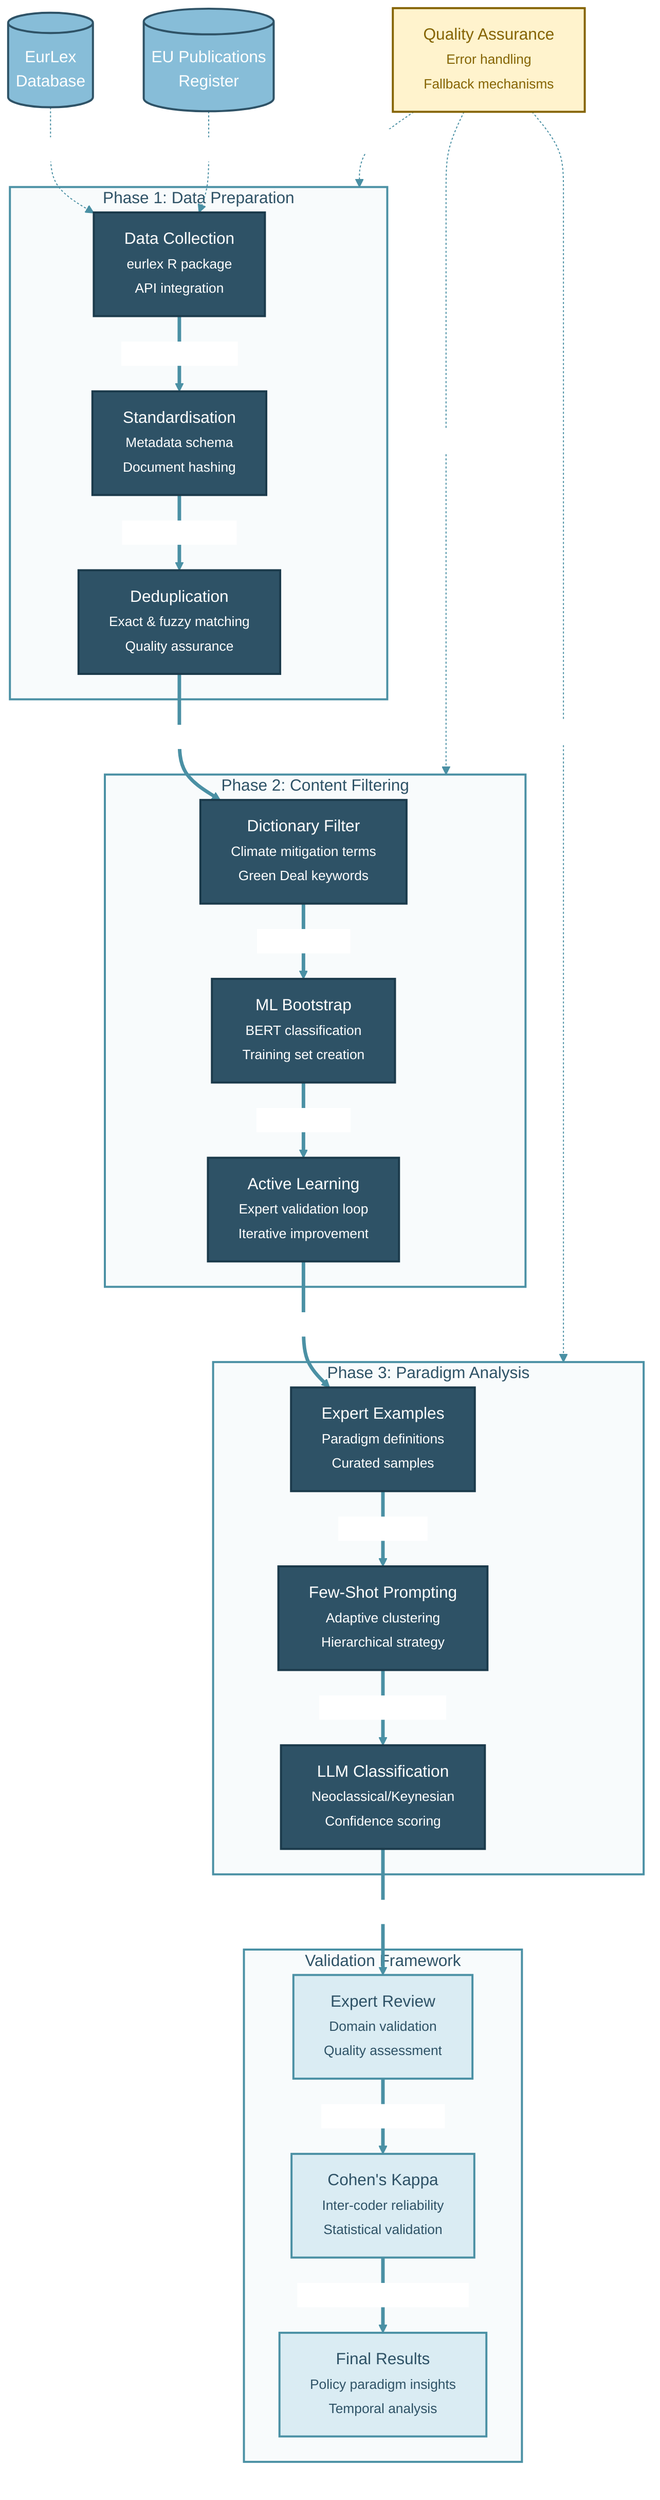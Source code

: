 %%{init: {
    'theme': 'base',
    'themeVariables': {
        'primaryColor': '#2E5266',
        'primaryTextColor': '#ffffff',
        'primaryBorderColor': '#1B3A4B',
        'lineColor': '#4A90A4',
        'secondaryColor': '#87BDD8',
        'tertiaryColor': '#DAECF3',
        'background': '#ffffff',
        'mainBkg': '#2E5266',
        'secondBkg': '#87BDD8',
        'tertiaryBkg': '#DAECF3',
        'clusterBkg': '#F8FBFC',
        'clusterBorder': '#4A90A4',
        'edgeLabelBackground': '#ffffff'
    }
}}%%

flowchart TD
    %% Data Sources
    EurLex[("EurLex<br/>Database")]
    EuPubs[("EU Publications<br/>Register")]
    
    %% Phase 1: Data Collection & Preparation
    subgraph Phase1["Phase 1: Data Preparation"]
        direction TB
        Collection["Data Collection<br/><small>eurlex R package<br/>API integration</small>"]
        Standard["Standardisation<br/><small>Metadata schema<br/>Document hashing</small>"]
        Dedup["Deduplication<br/><small>Exact & fuzzy matching<br/>Quality assurance</small>"]
    end
    
    %% Phase 2: Content Filtering
    subgraph Phase2["Phase 2: Content Filtering"]
        direction TB
        DictFilter["Dictionary Filter<br/><small>Climate mitigation terms<br/>Green Deal keywords</small>"]
        MLBootstrap["ML Bootstrap<br/><small>BERT classification<br/>Training set creation</small>"]
        ActiveLearn["Active Learning<br/><small>Expert validation loop<br/>Iterative improvement</small>"]
    end
    
    %% Phase 3: Paradigm Classification
    subgraph Phase3["Phase 3: Paradigm Analysis"]
        direction TB
        ExpertEx["Expert Examples<br/><small>Paradigm definitions<br/>Curated samples</small>"]
        FewShot["Few-Shot Prompting<br/><small>Adaptive clustering<br/>Hierarchical strategy</small>"]
        LLMAnalysis["LLM Classification<br/><small>Neoclassical/Keynesian<br/>Confidence scoring</small>"]
    end
    
    %% Validation Layer
    subgraph Validation["Validation Framework"]
        direction TB
        ExpertReview["Expert Review<br/><small>Domain validation<br/>Quality assessment</small>"]
        CohenKappa["Cohen's Kappa<br/><small>Inter-coder reliability<br/>Statistical validation</small>"]
        FinalResults["Final Results<br/><small>Policy paradigm insights<br/>Temporal analysis</small>"]
    end
    
    %% Quality Assurance
    QA["Quality Assurance<br/><small>Error handling<br/>Fallback mechanisms</small>"]
    
    %% Flow connections with enhanced styling
    EurLex -.->|"API calls"| Collection
    EuPubs -.->|"Web scraping"| Collection
    
    Collection ==>|"Raw documents"| Standard
    Standard ==>|"Clean metadata"| Dedup
    Dedup ==>|"Unique corpus"| DictFilter
    
    DictFilter ==>|"Filtered docs"| MLBootstrap
    MLBootstrap ==>|"Training data"| ActiveLearn
    ActiveLearn ==>|"Validated corpus"| ExpertEx
    
    ExpertEx ==>|"Example set"| FewShot
    FewShot ==>|"Prompt templates"| LLMAnalysis
    LLMAnalysis ==>|"Classifications"| ExpertReview
    
    ExpertReview ==>|"Reviewed results"| CohenKappa
    CohenKappa ==>|"Validated classifications"| FinalResults
    
    %% Quality assurance connections
    QA -.->|"Monitors"| Phase1
    QA -.->|"Validates"| Phase2
    QA -.->|"Ensures quality"| Phase3
    
    %% Styling
    classDef phaseBox fill:#F8FBFC,stroke:#4A90A4,stroke-width:2px,color:#2E5266
    classDef dataSource fill:#87BDD8,stroke:#2E5266,stroke-width:2px,color:#ffffff
    classDef process fill:#2E5266,stroke:#1B3A4B,stroke-width:2px,color:#ffffff
    classDef validation fill:#DAECF3,stroke:#4A90A4,stroke-width:2px,color:#2E5266
    classDef qa fill:#FFF3CD,stroke:#856404,stroke-width:2px,color:#856404
    
    class Phase1,Phase2,Phase3,Validation phaseBox
    class EurLex,EuPubs dataSource
    class Collection,Standard,Dedup,DictFilter,MLBootstrap,ActiveLearn,ExpertEx,FewShot,LLMAnalysis process
    class ExpertReview,CohenKappa,FinalResults validation
    class QA qa